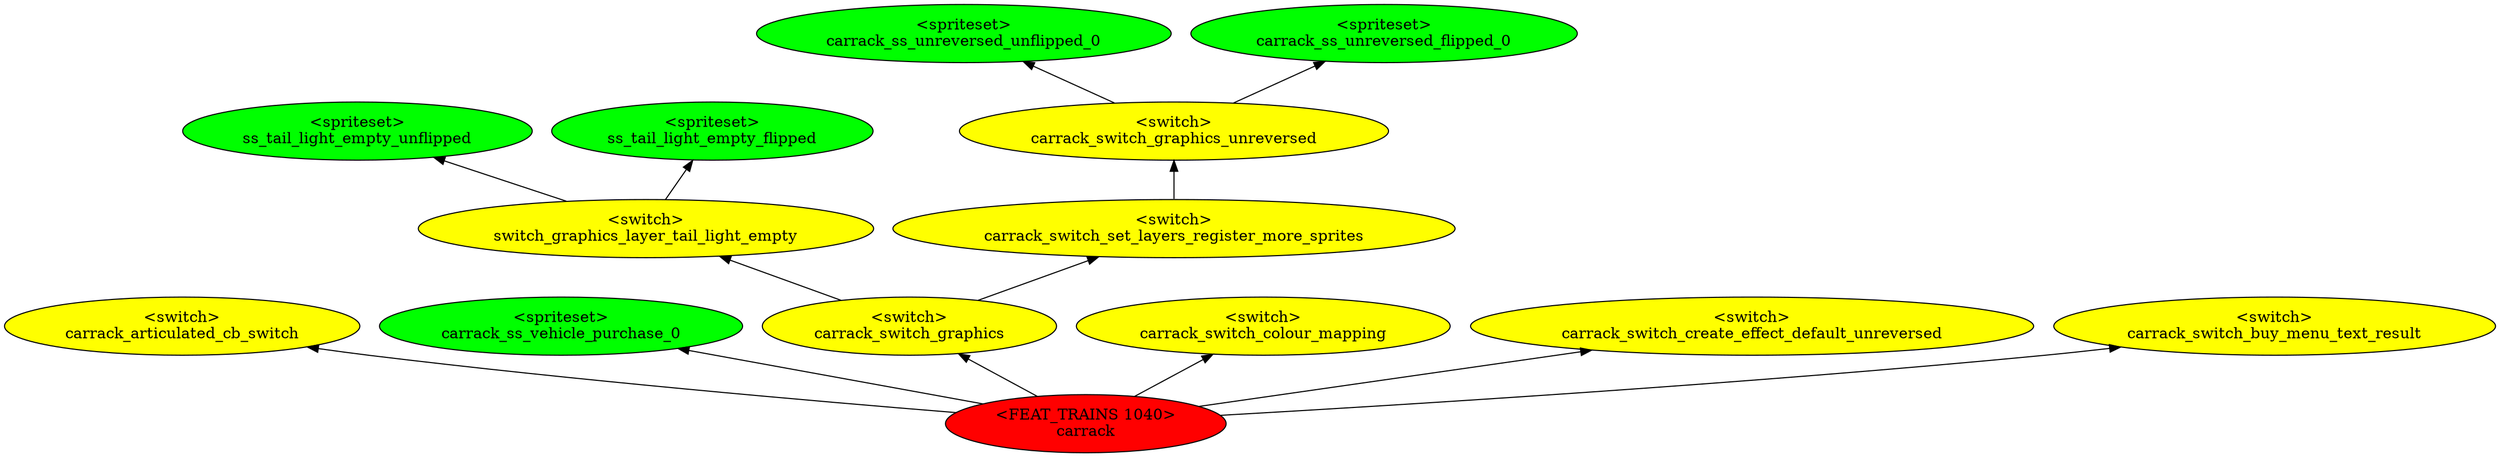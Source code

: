 digraph {
rankdir="BT"
ss_tail_light_empty_unflipped [fillcolor=green style="filled" label="<spriteset>\nss_tail_light_empty_unflipped"]
ss_tail_light_empty_flipped [fillcolor=green style="filled" label="<spriteset>\nss_tail_light_empty_flipped"]
switch_graphics_layer_tail_light_empty [fillcolor=yellow style="filled" label="<switch>\nswitch_graphics_layer_tail_light_empty"]
carrack_articulated_cb_switch [fillcolor=yellow style="filled" label="<switch>\ncarrack_articulated_cb_switch"]
carrack_ss_unreversed_unflipped_0 [fillcolor=green style="filled" label="<spriteset>\ncarrack_ss_unreversed_unflipped_0"]
carrack_ss_unreversed_flipped_0 [fillcolor=green style="filled" label="<spriteset>\ncarrack_ss_unreversed_flipped_0"]
carrack_switch_graphics_unreversed [fillcolor=yellow style="filled" label="<switch>\ncarrack_switch_graphics_unreversed"]
carrack_ss_vehicle_purchase_0 [fillcolor=green style="filled" label="<spriteset>\ncarrack_ss_vehicle_purchase_0"]
carrack_switch_set_layers_register_more_sprites [fillcolor=yellow style="filled" label="<switch>\ncarrack_switch_set_layers_register_more_sprites"]
carrack_switch_graphics [fillcolor=yellow style="filled" label="<switch>\ncarrack_switch_graphics"]
carrack_switch_colour_mapping [fillcolor=yellow style="filled" label="<switch>\ncarrack_switch_colour_mapping"]
carrack_switch_create_effect_default_unreversed [fillcolor=yellow style="filled" label="<switch>\ncarrack_switch_create_effect_default_unreversed"]
carrack_switch_buy_menu_text_result [fillcolor=yellow style="filled" label="<switch>\ncarrack_switch_buy_menu_text_result"]
carrack [fillcolor=red style="filled" label="<FEAT_TRAINS 1040>\ncarrack"]
carrack->carrack_switch_colour_mapping
carrack->carrack_switch_buy_menu_text_result
carrack->carrack_switch_create_effect_default_unreversed
switch_graphics_layer_tail_light_empty->ss_tail_light_empty_flipped
carrack->carrack_ss_vehicle_purchase_0
carrack_switch_graphics->carrack_switch_set_layers_register_more_sprites
carrack->carrack_switch_graphics
carrack_switch_graphics_unreversed->carrack_ss_unreversed_unflipped_0
carrack->carrack_articulated_cb_switch
carrack_switch_graphics_unreversed->carrack_ss_unreversed_flipped_0
switch_graphics_layer_tail_light_empty->ss_tail_light_empty_unflipped
carrack_switch_graphics->switch_graphics_layer_tail_light_empty
carrack_switch_set_layers_register_more_sprites->carrack_switch_graphics_unreversed
}
